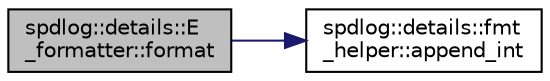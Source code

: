 digraph "spdlog::details::E_formatter::format"
{
  edge [fontname="Helvetica",fontsize="10",labelfontname="Helvetica",labelfontsize="10"];
  node [fontname="Helvetica",fontsize="10",shape=record];
  rankdir="LR";
  Node1 [label="spdlog::details::E\l_formatter::format",height=0.2,width=0.4,color="black", fillcolor="grey75", style="filled" fontcolor="black"];
  Node1 -> Node2 [color="midnightblue",fontsize="10",style="solid",fontname="Helvetica"];
  Node2 [label="spdlog::details::fmt\l_helper::append_int",height=0.2,width=0.4,color="black", fillcolor="white", style="filled",URL="$namespacespdlog_1_1details_1_1fmt__helper.html#a0d2621043fa718e54ffcaa2e9812dfa4"];
}
